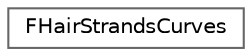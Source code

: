 digraph "Graphical Class Hierarchy"
{
 // INTERACTIVE_SVG=YES
 // LATEX_PDF_SIZE
  bgcolor="transparent";
  edge [fontname=Helvetica,fontsize=10,labelfontname=Helvetica,labelfontsize=10];
  node [fontname=Helvetica,fontsize=10,shape=box,height=0.2,width=0.4];
  rankdir="LR";
  Node0 [id="Node000000",label="FHairStrandsCurves",height=0.2,width=0.4,color="grey40", fillcolor="white", style="filled",URL="$d1/dc6/structFHairStrandsCurves.html",tooltip="Hair strands Curves attribute."];
}
